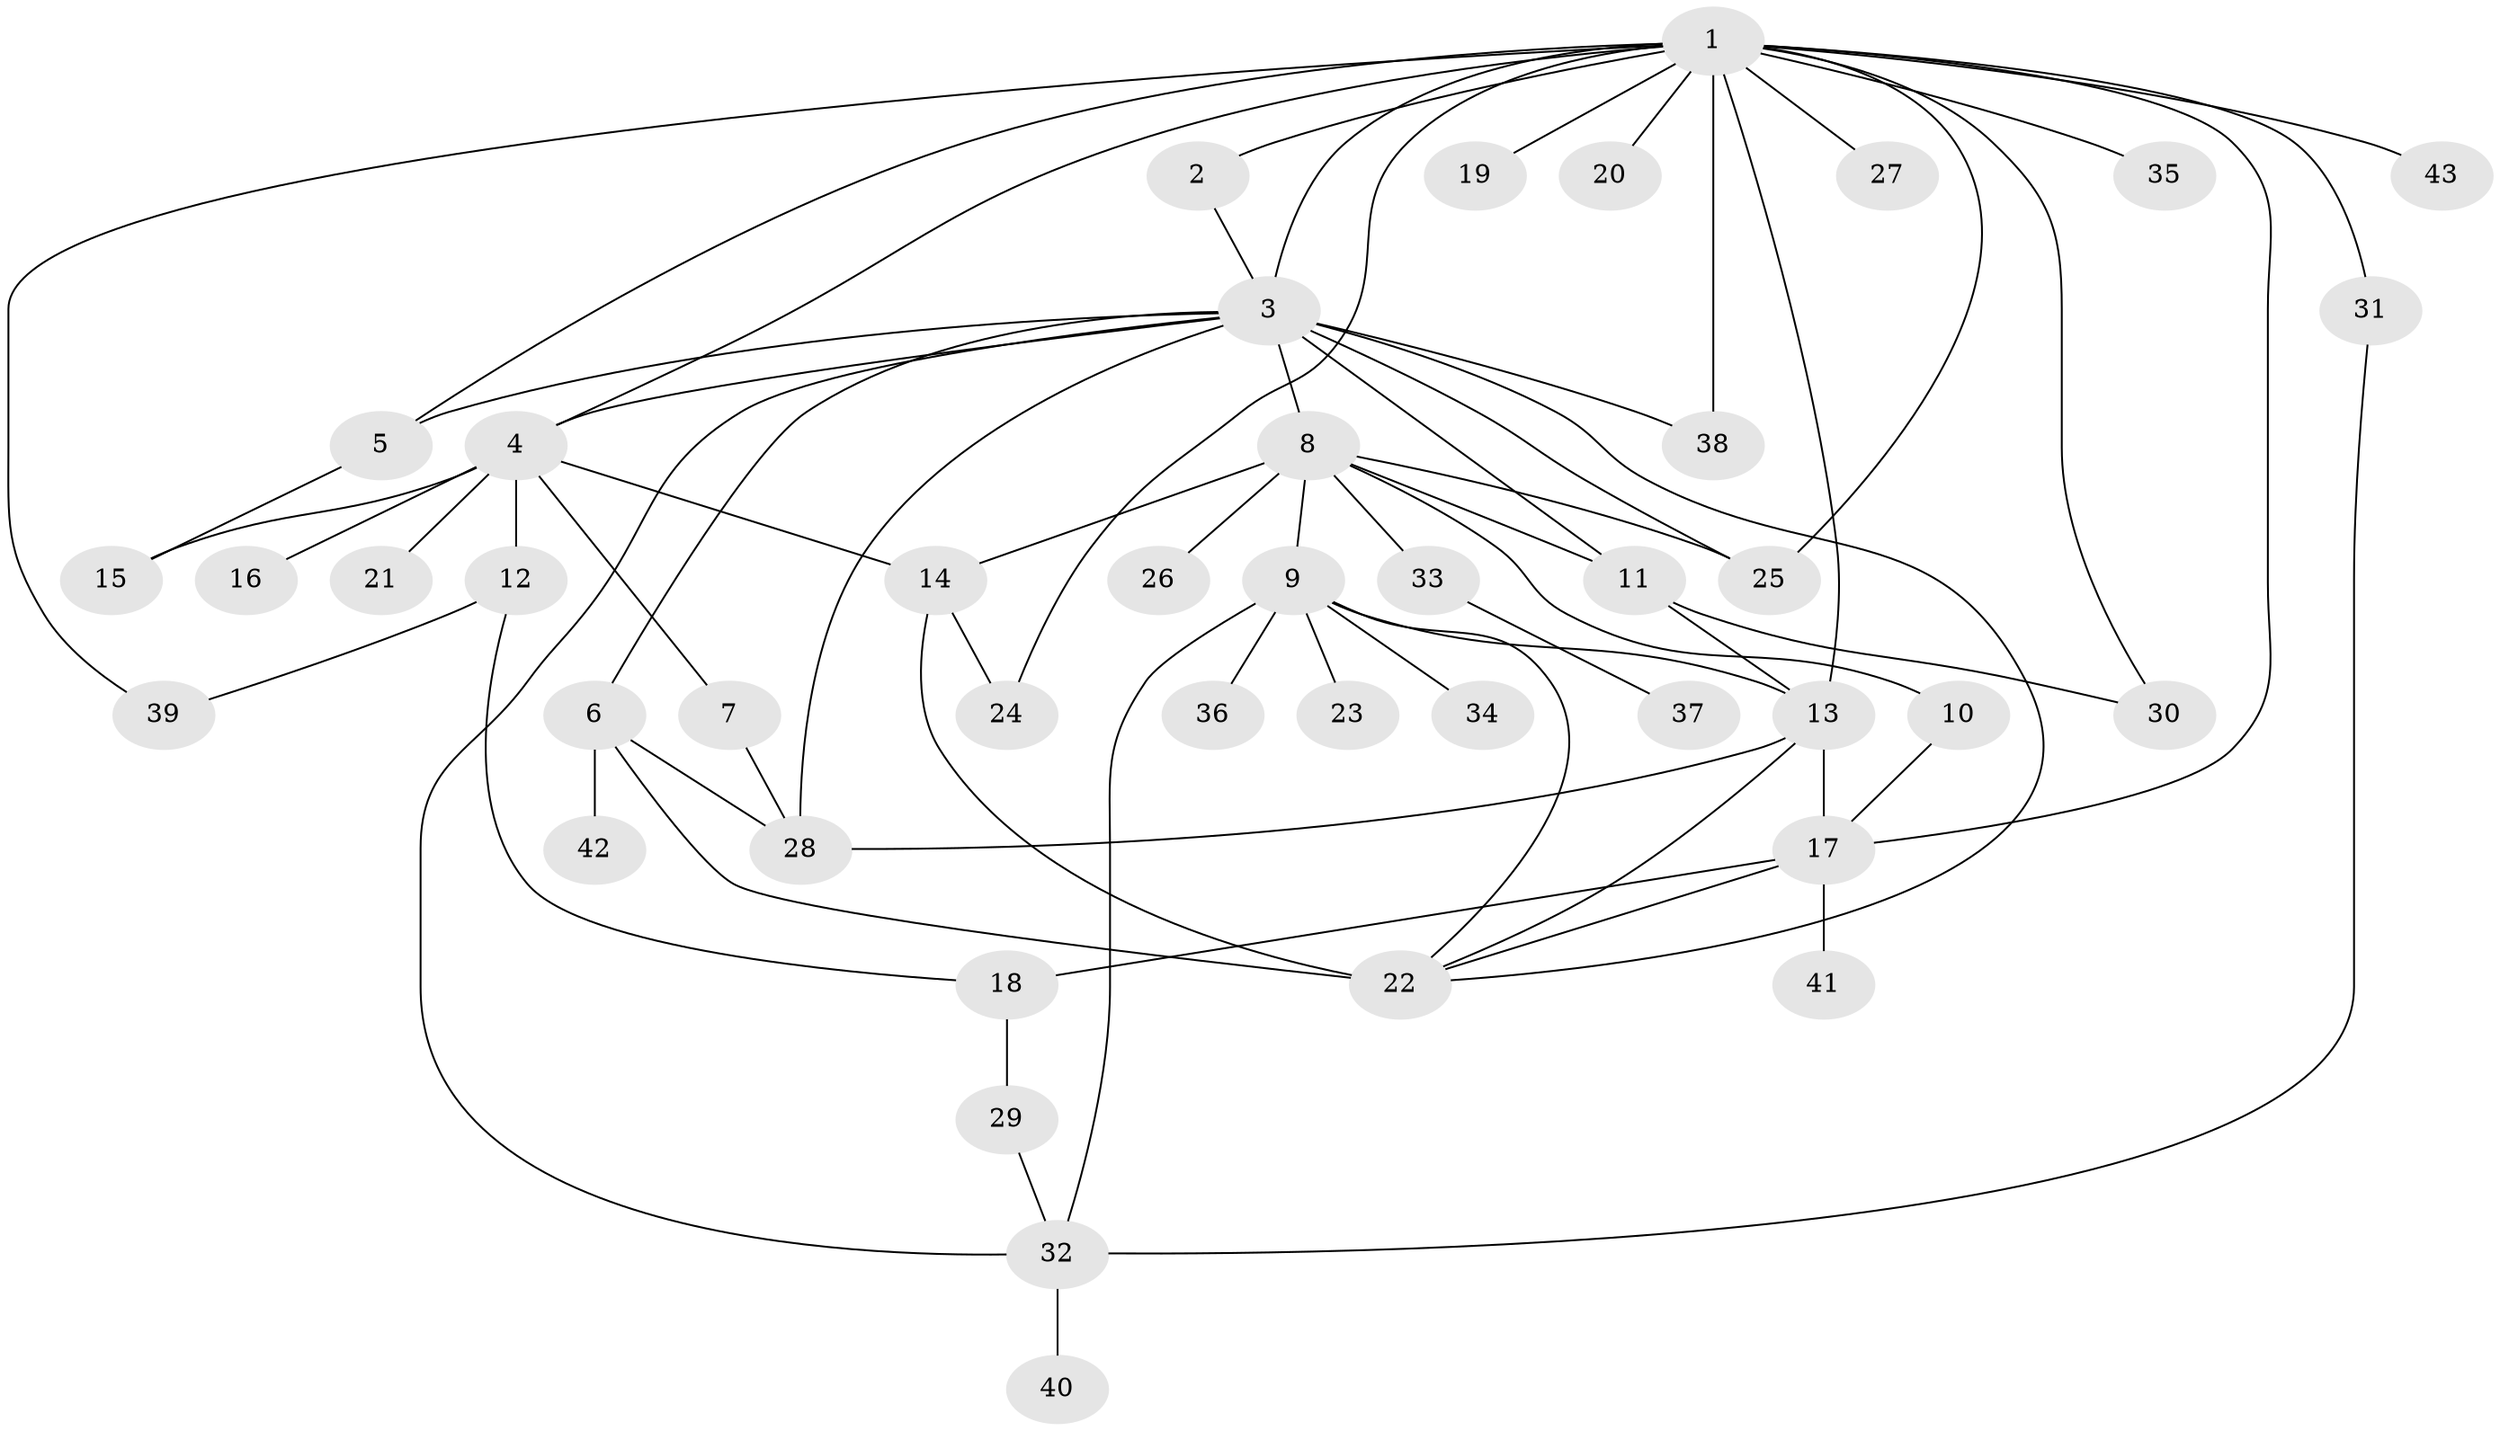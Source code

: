 // original degree distribution, {20: 0.011764705882352941, 3: 0.11764705882352941, 21: 0.011764705882352941, 9: 0.023529411764705882, 4: 0.047058823529411764, 1: 0.4235294117647059, 6: 0.023529411764705882, 2: 0.29411764705882354, 11: 0.011764705882352941, 8: 0.011764705882352941, 7: 0.023529411764705882}
// Generated by graph-tools (version 1.1) at 2025/35/03/09/25 02:35:40]
// undirected, 43 vertices, 70 edges
graph export_dot {
graph [start="1"]
  node [color=gray90,style=filled];
  1;
  2;
  3;
  4;
  5;
  6;
  7;
  8;
  9;
  10;
  11;
  12;
  13;
  14;
  15;
  16;
  17;
  18;
  19;
  20;
  21;
  22;
  23;
  24;
  25;
  26;
  27;
  28;
  29;
  30;
  31;
  32;
  33;
  34;
  35;
  36;
  37;
  38;
  39;
  40;
  41;
  42;
  43;
  1 -- 2 [weight=1.0];
  1 -- 3 [weight=1.0];
  1 -- 4 [weight=1.0];
  1 -- 5 [weight=1.0];
  1 -- 13 [weight=1.0];
  1 -- 17 [weight=1.0];
  1 -- 19 [weight=1.0];
  1 -- 20 [weight=1.0];
  1 -- 24 [weight=1.0];
  1 -- 25 [weight=1.0];
  1 -- 27 [weight=1.0];
  1 -- 30 [weight=1.0];
  1 -- 31 [weight=1.0];
  1 -- 35 [weight=1.0];
  1 -- 38 [weight=1.0];
  1 -- 39 [weight=1.0];
  1 -- 43 [weight=1.0];
  2 -- 3 [weight=1.0];
  3 -- 4 [weight=1.0];
  3 -- 5 [weight=1.0];
  3 -- 6 [weight=1.0];
  3 -- 8 [weight=1.0];
  3 -- 11 [weight=6.0];
  3 -- 22 [weight=1.0];
  3 -- 25 [weight=1.0];
  3 -- 28 [weight=1.0];
  3 -- 32 [weight=1.0];
  3 -- 38 [weight=1.0];
  4 -- 7 [weight=1.0];
  4 -- 12 [weight=1.0];
  4 -- 14 [weight=1.0];
  4 -- 15 [weight=1.0];
  4 -- 16 [weight=1.0];
  4 -- 21 [weight=1.0];
  5 -- 15 [weight=1.0];
  6 -- 22 [weight=1.0];
  6 -- 28 [weight=1.0];
  6 -- 42 [weight=1.0];
  7 -- 28 [weight=1.0];
  8 -- 9 [weight=1.0];
  8 -- 10 [weight=1.0];
  8 -- 11 [weight=1.0];
  8 -- 14 [weight=1.0];
  8 -- 25 [weight=1.0];
  8 -- 26 [weight=1.0];
  8 -- 33 [weight=1.0];
  9 -- 13 [weight=1.0];
  9 -- 22 [weight=1.0];
  9 -- 23 [weight=1.0];
  9 -- 32 [weight=1.0];
  9 -- 34 [weight=1.0];
  9 -- 36 [weight=2.0];
  10 -- 17 [weight=1.0];
  11 -- 13 [weight=1.0];
  11 -- 30 [weight=1.0];
  12 -- 18 [weight=1.0];
  12 -- 39 [weight=1.0];
  13 -- 17 [weight=1.0];
  13 -- 22 [weight=1.0];
  13 -- 28 [weight=1.0];
  14 -- 22 [weight=3.0];
  14 -- 24 [weight=1.0];
  17 -- 18 [weight=1.0];
  17 -- 22 [weight=1.0];
  17 -- 41 [weight=2.0];
  18 -- 29 [weight=1.0];
  29 -- 32 [weight=1.0];
  31 -- 32 [weight=1.0];
  32 -- 40 [weight=1.0];
  33 -- 37 [weight=1.0];
}
